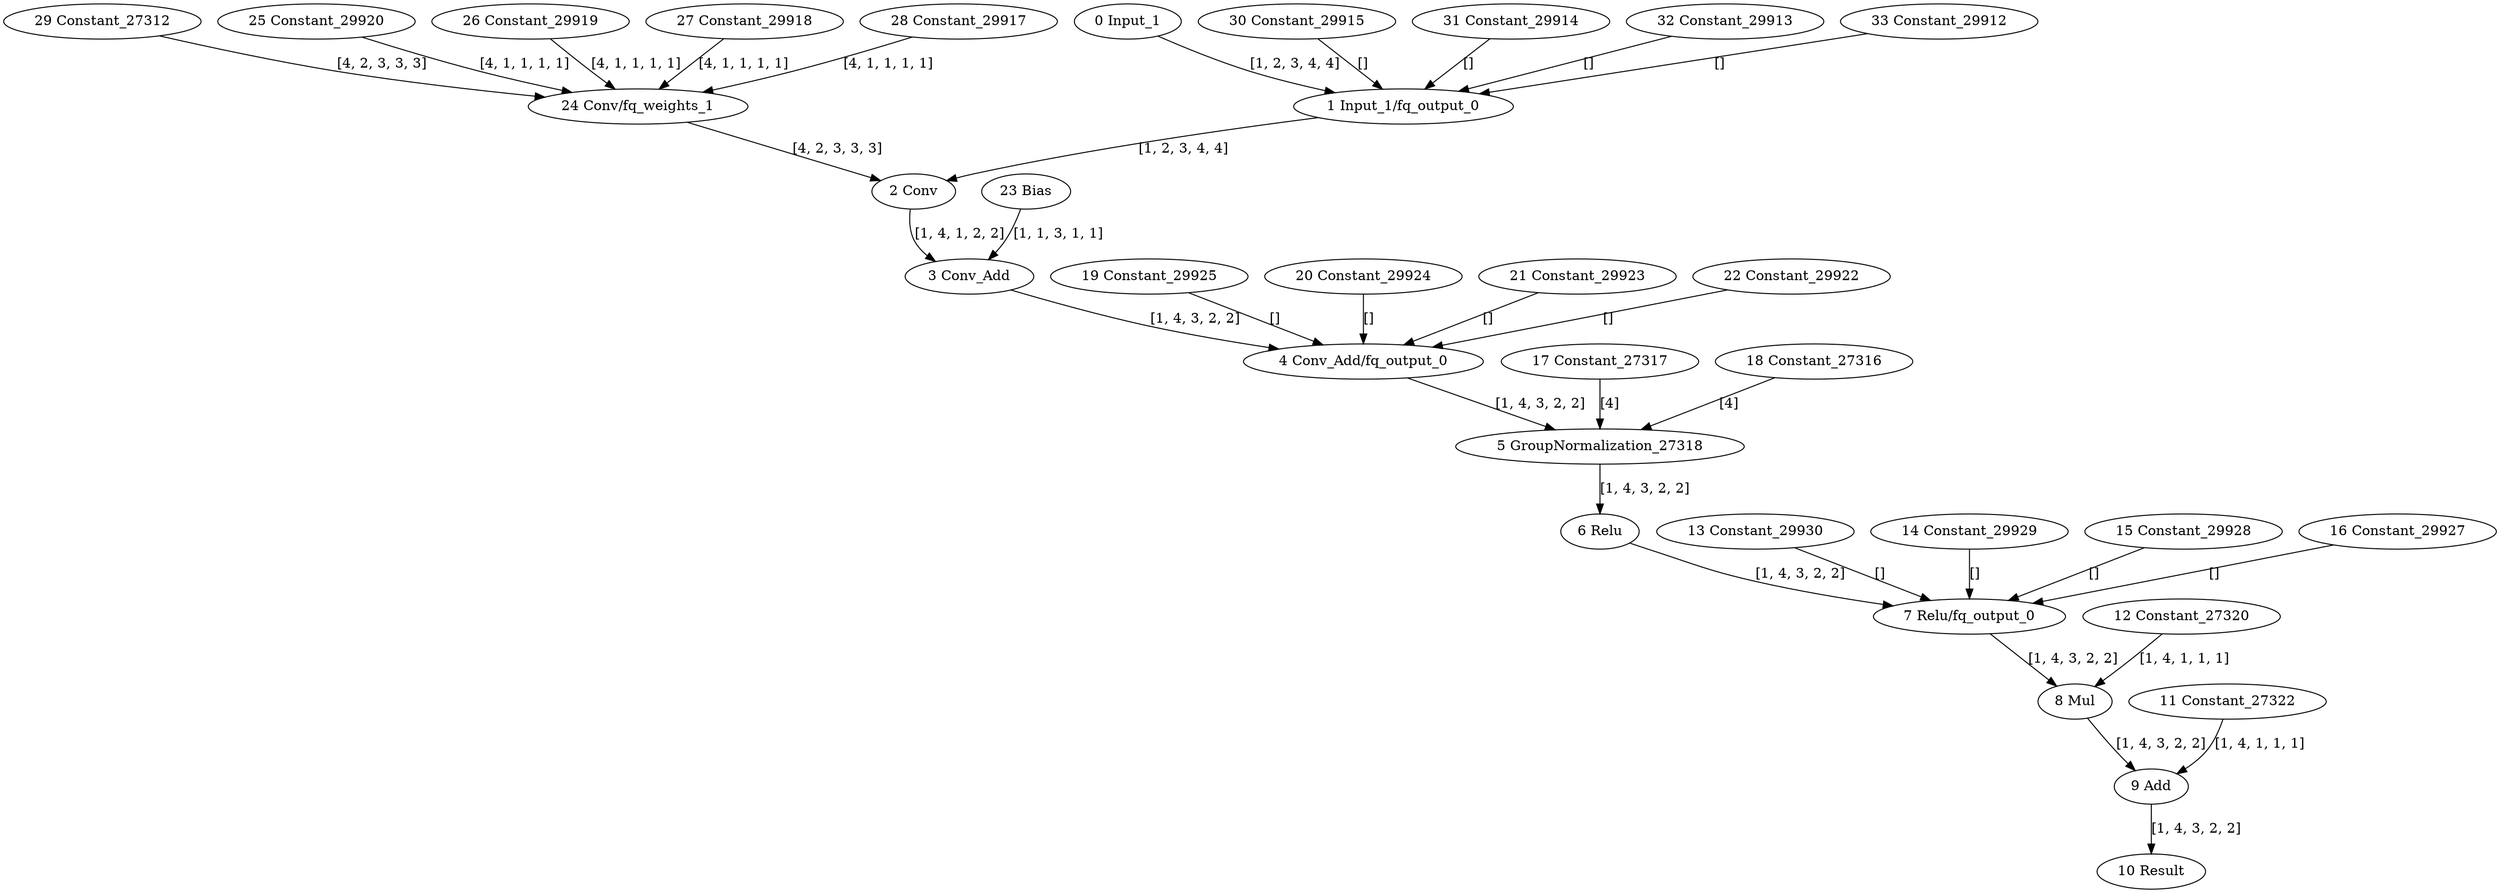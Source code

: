 strict digraph  {
"0 Input_1" [id=0, type=Parameter];
"1 Input_1/fq_output_0" [id=1, type=FakeQuantize];
"2 Conv" [id=2, type=Convolution];
"3 Conv_Add" [id=3, type=Add];
"4 Conv_Add/fq_output_0" [id=4, type=FakeQuantize];
"5 GroupNormalization_27318" [id=5, type=GroupNormalization];
"6 Relu" [id=6, type=Relu];
"7 Relu/fq_output_0" [id=7, type=FakeQuantize];
"8 Mul" [id=8, type=Multiply];
"9 Add" [id=9, type=Add];
"10 Result" [id=10, type=Result];
"11 Constant_27322" [id=11, type=Constant];
"12 Constant_27320" [id=12, type=Constant];
"13 Constant_29930" [id=13, type=Constant];
"14 Constant_29929" [id=14, type=Constant];
"15 Constant_29928" [id=15, type=Constant];
"16 Constant_29927" [id=16, type=Constant];
"17 Constant_27317" [id=17, type=Constant];
"18 Constant_27316" [id=18, type=Constant];
"19 Constant_29925" [id=19, type=Constant];
"20 Constant_29924" [id=20, type=Constant];
"21 Constant_29923" [id=21, type=Constant];
"22 Constant_29922" [id=22, type=Constant];
"23 Bias" [id=23, type=Constant];
"24 Conv/fq_weights_1" [id=24, type=FakeQuantize];
"25 Constant_29920" [id=25, type=Constant];
"26 Constant_29919" [id=26, type=Constant];
"27 Constant_29918" [id=27, type=Constant];
"28 Constant_29917" [id=28, type=Constant];
"29 Constant_27312" [id=29, type=Constant];
"30 Constant_29915" [id=30, type=Constant];
"31 Constant_29914" [id=31, type=Constant];
"32 Constant_29913" [id=32, type=Constant];
"33 Constant_29912" [id=33, type=Constant];
"0 Input_1" -> "1 Input_1/fq_output_0"  [label="[1, 2, 3, 4, 4]", style=solid];
"1 Input_1/fq_output_0" -> "2 Conv"  [label="[1, 2, 3, 4, 4]", style=solid];
"2 Conv" -> "3 Conv_Add"  [label="[1, 4, 1, 2, 2]", style=solid];
"3 Conv_Add" -> "4 Conv_Add/fq_output_0"  [label="[1, 4, 3, 2, 2]", style=solid];
"4 Conv_Add/fq_output_0" -> "5 GroupNormalization_27318"  [label="[1, 4, 3, 2, 2]", style=solid];
"5 GroupNormalization_27318" -> "6 Relu"  [label="[1, 4, 3, 2, 2]", style=solid];
"6 Relu" -> "7 Relu/fq_output_0"  [label="[1, 4, 3, 2, 2]", style=solid];
"7 Relu/fq_output_0" -> "8 Mul"  [label="[1, 4, 3, 2, 2]", style=solid];
"8 Mul" -> "9 Add"  [label="[1, 4, 3, 2, 2]", style=solid];
"9 Add" -> "10 Result"  [label="[1, 4, 3, 2, 2]", style=solid];
"11 Constant_27322" -> "9 Add"  [label="[1, 4, 1, 1, 1]", style=solid];
"12 Constant_27320" -> "8 Mul"  [label="[1, 4, 1, 1, 1]", style=solid];
"13 Constant_29930" -> "7 Relu/fq_output_0"  [label="[]", style=solid];
"14 Constant_29929" -> "7 Relu/fq_output_0"  [label="[]", style=solid];
"15 Constant_29928" -> "7 Relu/fq_output_0"  [label="[]", style=solid];
"16 Constant_29927" -> "7 Relu/fq_output_0"  [label="[]", style=solid];
"17 Constant_27317" -> "5 GroupNormalization_27318"  [label="[4]", style=solid];
"18 Constant_27316" -> "5 GroupNormalization_27318"  [label="[4]", style=solid];
"19 Constant_29925" -> "4 Conv_Add/fq_output_0"  [label="[]", style=solid];
"20 Constant_29924" -> "4 Conv_Add/fq_output_0"  [label="[]", style=solid];
"21 Constant_29923" -> "4 Conv_Add/fq_output_0"  [label="[]", style=solid];
"22 Constant_29922" -> "4 Conv_Add/fq_output_0"  [label="[]", style=solid];
"23 Bias" -> "3 Conv_Add"  [label="[1, 1, 3, 1, 1]", style=solid];
"24 Conv/fq_weights_1" -> "2 Conv"  [label="[4, 2, 3, 3, 3]", style=solid];
"25 Constant_29920" -> "24 Conv/fq_weights_1"  [label="[4, 1, 1, 1, 1]", style=solid];
"26 Constant_29919" -> "24 Conv/fq_weights_1"  [label="[4, 1, 1, 1, 1]", style=solid];
"27 Constant_29918" -> "24 Conv/fq_weights_1"  [label="[4, 1, 1, 1, 1]", style=solid];
"28 Constant_29917" -> "24 Conv/fq_weights_1"  [label="[4, 1, 1, 1, 1]", style=solid];
"29 Constant_27312" -> "24 Conv/fq_weights_1"  [label="[4, 2, 3, 3, 3]", style=solid];
"30 Constant_29915" -> "1 Input_1/fq_output_0"  [label="[]", style=solid];
"31 Constant_29914" -> "1 Input_1/fq_output_0"  [label="[]", style=solid];
"32 Constant_29913" -> "1 Input_1/fq_output_0"  [label="[]", style=solid];
"33 Constant_29912" -> "1 Input_1/fq_output_0"  [label="[]", style=solid];
}
